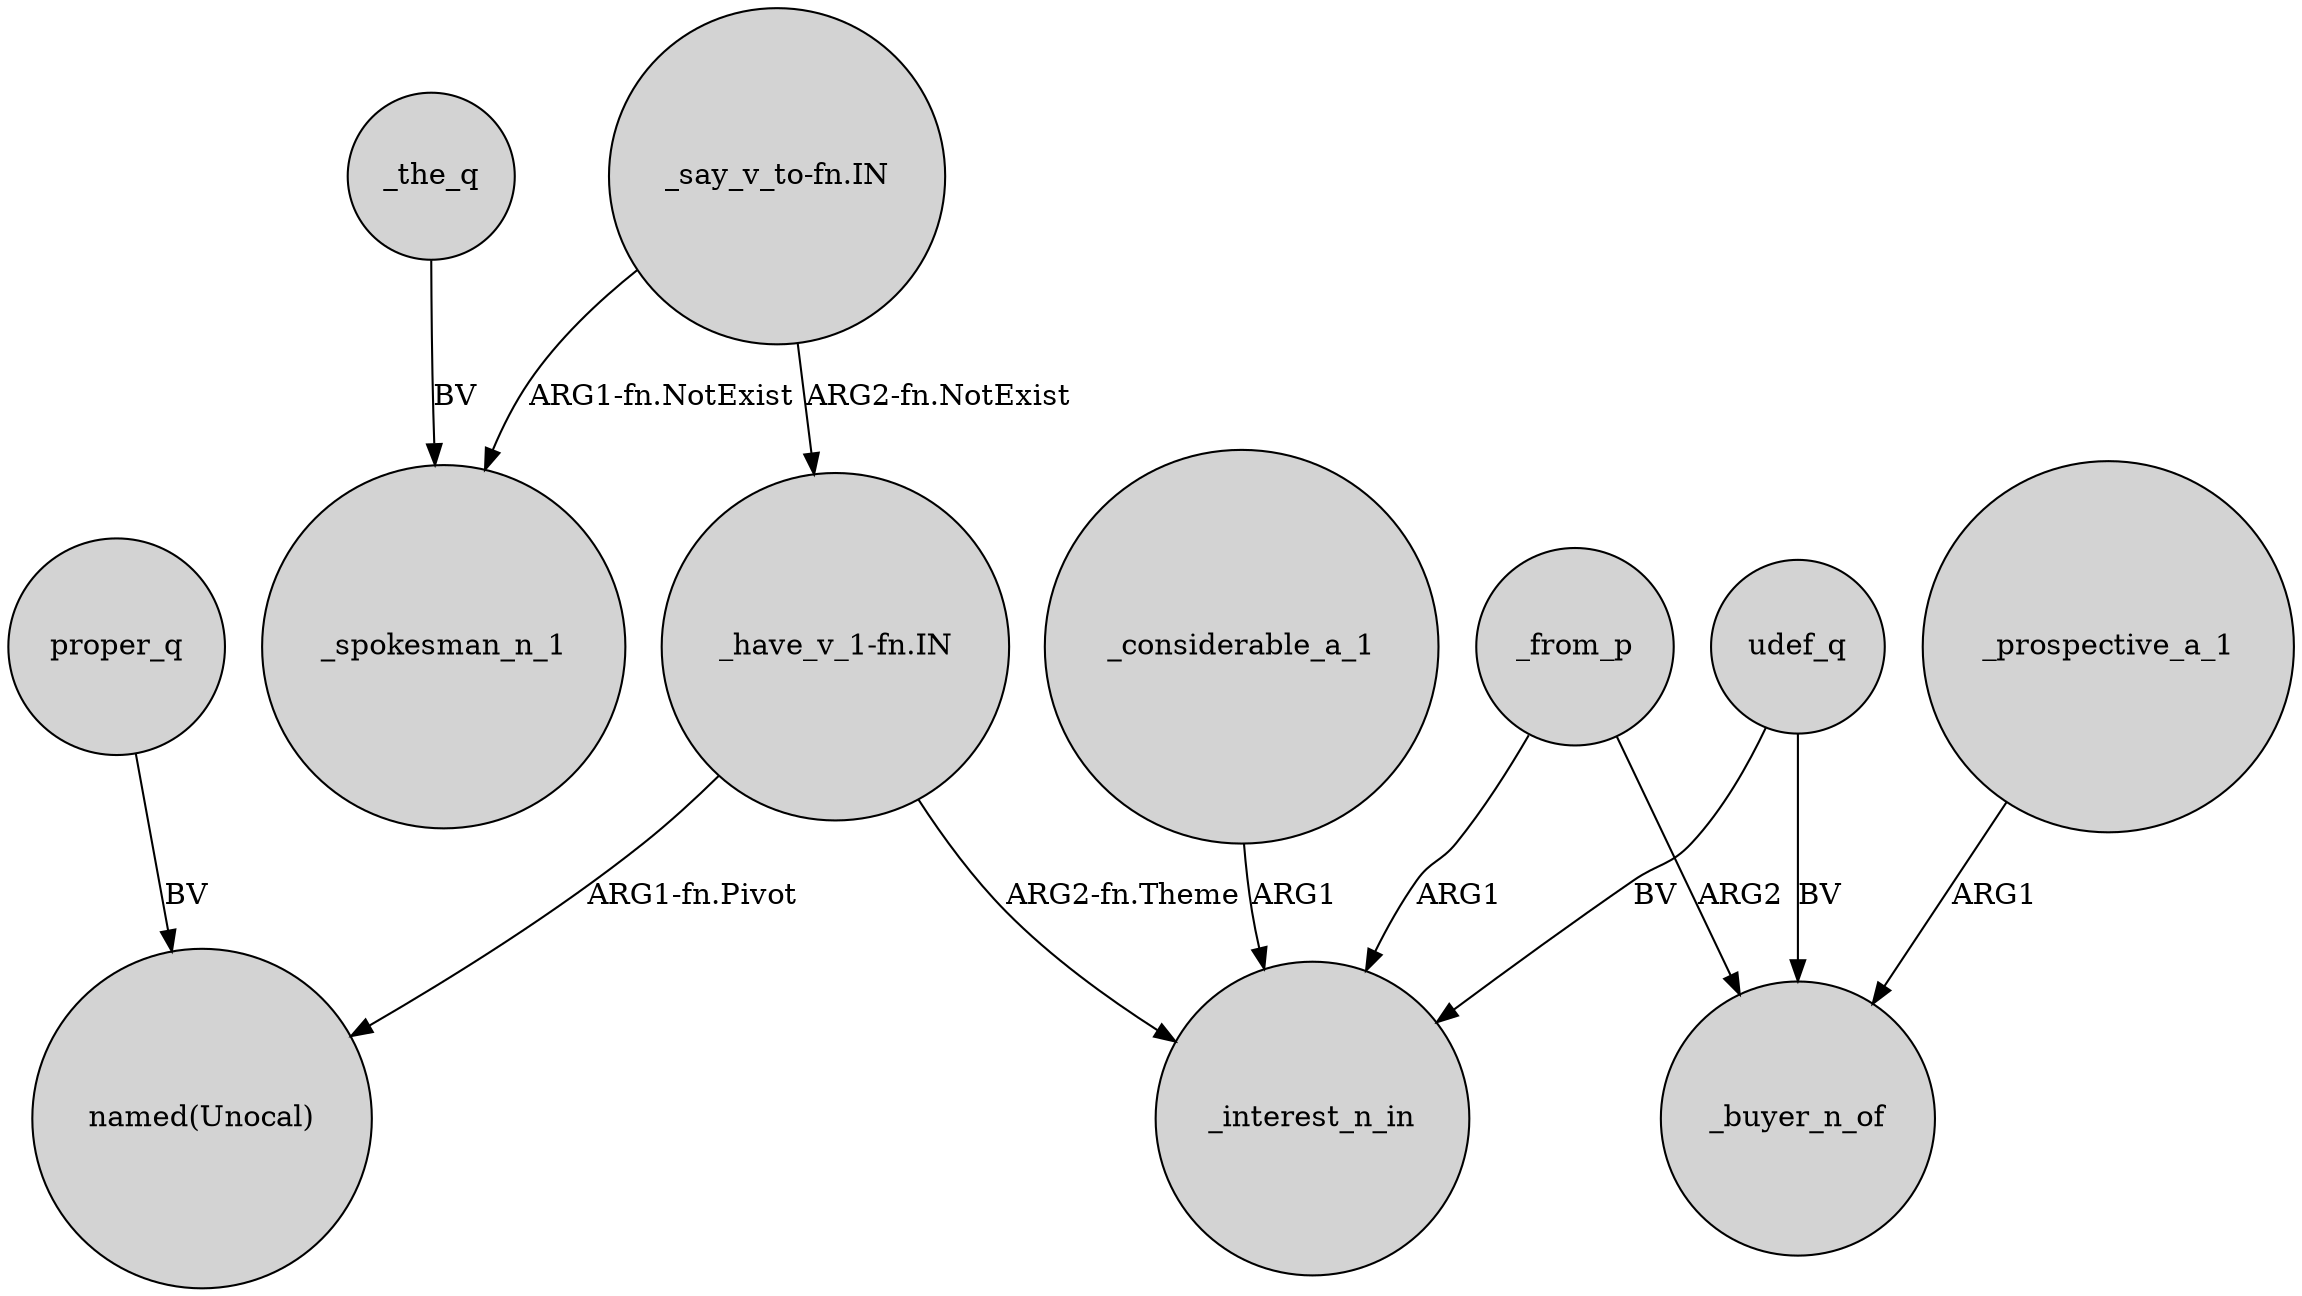digraph {
	node [shape=circle style=filled]
	"_say_v_to-fn.IN" -> _spokesman_n_1 [label="ARG1-fn.NotExist"]
	"_say_v_to-fn.IN" -> "_have_v_1-fn.IN" [label="ARG2-fn.NotExist"]
	_considerable_a_1 -> _interest_n_in [label=ARG1]
	_the_q -> _spokesman_n_1 [label=BV]
	udef_q -> _interest_n_in [label=BV]
	_prospective_a_1 -> _buyer_n_of [label=ARG1]
	_from_p -> _interest_n_in [label=ARG1]
	proper_q -> "named(Unocal)" [label=BV]
	udef_q -> _buyer_n_of [label=BV]
	"_have_v_1-fn.IN" -> "named(Unocal)" [label="ARG1-fn.Pivot"]
	_from_p -> _buyer_n_of [label=ARG2]
	"_have_v_1-fn.IN" -> _interest_n_in [label="ARG2-fn.Theme"]
}
